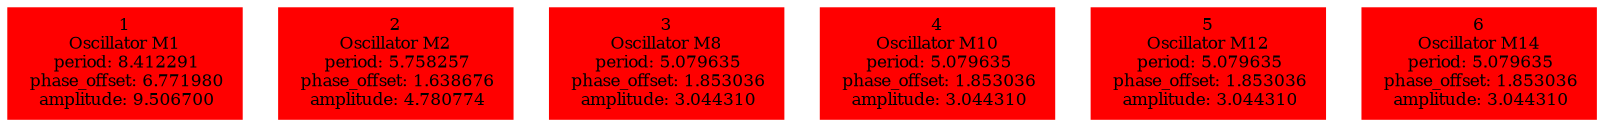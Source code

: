  digraph g{ forcelabels=true;
1 [label=<1<BR />Oscillator M1<BR /> period: 8.412291<BR /> phase_offset: 6.771980<BR /> amplitude: 9.506700>, shape=box,color=red,style=filled,fontsize=8];2 [label=<2<BR />Oscillator M2<BR /> period: 5.758257<BR /> phase_offset: 1.638676<BR /> amplitude: 4.780774>, shape=box,color=red,style=filled,fontsize=8];3 [label=<3<BR />Oscillator M8<BR /> period: 5.079635<BR /> phase_offset: 1.853036<BR /> amplitude: 3.044310>, shape=box,color=red,style=filled,fontsize=8];4 [label=<4<BR />Oscillator M10<BR /> period: 5.079635<BR /> phase_offset: 1.853036<BR /> amplitude: 3.044310>, shape=box,color=red,style=filled,fontsize=8];5 [label=<5<BR />Oscillator M12<BR /> period: 5.079635<BR /> phase_offset: 1.853036<BR /> amplitude: 3.044310>, shape=box,color=red,style=filled,fontsize=8];6 [label=<6<BR />Oscillator M14<BR /> period: 5.079635<BR /> phase_offset: 1.853036<BR /> amplitude: 3.044310>, shape=box,color=red,style=filled,fontsize=8]; }
